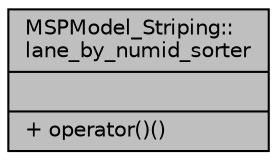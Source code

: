 digraph "MSPModel_Striping::lane_by_numid_sorter"
{
  edge [fontname="Helvetica",fontsize="10",labelfontname="Helvetica",labelfontsize="10"];
  node [fontname="Helvetica",fontsize="10",shape=record];
  Node1 [label="{MSPModel_Striping::\llane_by_numid_sorter\n||+ operator()()\l}",height=0.2,width=0.4,color="black", fillcolor="grey75", style="filled", fontcolor="black"];
}
